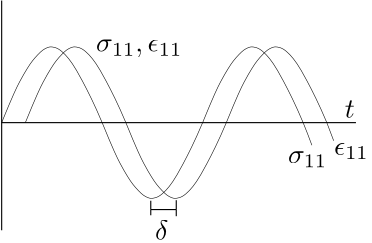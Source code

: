 <?xml version="1.0"?>
<!DOCTYPE ipe SYSTEM "ipe.dtd">
<ipe version="70212" creator="Ipe 7.2.13">
<info created="D:20200728134409" modified="D:20200729112409"/>
<ipestyle name="basic">
<symbol name="arrow/arc(spx)">
<path stroke="sym-stroke" fill="sym-stroke" pen="sym-pen">
0 0 m
-1 0.333 l
-1 -0.333 l
h
</path>
</symbol>
<symbol name="arrow/farc(spx)">
<path stroke="sym-stroke" fill="white" pen="sym-pen">
0 0 m
-1 0.333 l
-1 -0.333 l
h
</path>
</symbol>
<symbol name="arrow/ptarc(spx)">
<path stroke="sym-stroke" fill="sym-stroke" pen="sym-pen">
0 0 m
-1 0.333 l
-0.8 0 l
-1 -0.333 l
h
</path>
</symbol>
<symbol name="arrow/fptarc(spx)">
<path stroke="sym-stroke" fill="white" pen="sym-pen">
0 0 m
-1 0.333 l
-0.8 0 l
-1 -0.333 l
h
</path>
</symbol>
<symbol name="mark/circle(sx)" transformations="translations">
<path fill="sym-stroke">
0.6 0 0 0.6 0 0 e
0.4 0 0 0.4 0 0 e
</path>
</symbol>
<symbol name="mark/disk(sx)" transformations="translations">
<path fill="sym-stroke">
0.6 0 0 0.6 0 0 e
</path>
</symbol>
<symbol name="mark/fdisk(sfx)" transformations="translations">
<group>
<path fill="sym-fill">
0.5 0 0 0.5 0 0 e
</path>
<path fill="sym-stroke" fillrule="eofill">
0.6 0 0 0.6 0 0 e
0.4 0 0 0.4 0 0 e
</path>
</group>
</symbol>
<symbol name="mark/box(sx)" transformations="translations">
<path fill="sym-stroke" fillrule="eofill">
-0.6 -0.6 m
0.6 -0.6 l
0.6 0.6 l
-0.6 0.6 l
h
-0.4 -0.4 m
0.4 -0.4 l
0.4 0.4 l
-0.4 0.4 l
h
</path>
</symbol>
<symbol name="mark/square(sx)" transformations="translations">
<path fill="sym-stroke">
-0.6 -0.6 m
0.6 -0.6 l
0.6 0.6 l
-0.6 0.6 l
h
</path>
</symbol>
<symbol name="mark/fsquare(sfx)" transformations="translations">
<group>
<path fill="sym-fill">
-0.5 -0.5 m
0.5 -0.5 l
0.5 0.5 l
-0.5 0.5 l
h
</path>
<path fill="sym-stroke" fillrule="eofill">
-0.6 -0.6 m
0.6 -0.6 l
0.6 0.6 l
-0.6 0.6 l
h
-0.4 -0.4 m
0.4 -0.4 l
0.4 0.4 l
-0.4 0.4 l
h
</path>
</group>
</symbol>
<symbol name="mark/cross(sx)" transformations="translations">
<group>
<path fill="sym-stroke">
-0.43 -0.57 m
0.57 0.43 l
0.43 0.57 l
-0.57 -0.43 l
h
</path>
<path fill="sym-stroke">
-0.43 0.57 m
0.57 -0.43 l
0.43 -0.57 l
-0.57 0.43 l
h
</path>
</group>
</symbol>
<symbol name="arrow/fnormal(spx)">
<path stroke="sym-stroke" fill="white" pen="sym-pen">
0 0 m
-1 0.333 l
-1 -0.333 l
h
</path>
</symbol>
<symbol name="arrow/pointed(spx)">
<path stroke="sym-stroke" fill="sym-stroke" pen="sym-pen">
0 0 m
-1 0.333 l
-0.8 0 l
-1 -0.333 l
h
</path>
</symbol>
<symbol name="arrow/fpointed(spx)">
<path stroke="sym-stroke" fill="white" pen="sym-pen">
0 0 m
-1 0.333 l
-0.8 0 l
-1 -0.333 l
h
</path>
</symbol>
<symbol name="arrow/linear(spx)">
<path stroke="sym-stroke" pen="sym-pen">
-1 0.333 m
0 0 l
-1 -0.333 l
</path>
</symbol>
<symbol name="arrow/fdouble(spx)">
<path stroke="sym-stroke" fill="white" pen="sym-pen">
0 0 m
-1 0.333 l
-1 -0.333 l
h
-1 0 m
-2 0.333 l
-2 -0.333 l
h
</path>
</symbol>
<symbol name="arrow/double(spx)">
<path stroke="sym-stroke" fill="sym-stroke" pen="sym-pen">
0 0 m
-1 0.333 l
-1 -0.333 l
h
-1 0 m
-2 0.333 l
-2 -0.333 l
h
</path>
</symbol>
<pen name="heavier" value="0.8"/>
<pen name="fat" value="1.2"/>
<pen name="ultrafat" value="2"/>
<symbolsize name="large" value="5"/>
<symbolsize name="small" value="2"/>
<symbolsize name="tiny" value="1.1"/>
<arrowsize name="large" value="10"/>
<arrowsize name="small" value="5"/>
<arrowsize name="tiny" value="3"/>
<color name="red" value="1 0 0"/>
<color name="green" value="0 1 0"/>
<color name="blue" value="0 0 1"/>
<color name="yellow" value="1 1 0"/>
<color name="orange" value="1 0.647 0"/>
<color name="gold" value="1 0.843 0"/>
<color name="purple" value="0.627 0.125 0.941"/>
<color name="gray" value="0.745"/>
<color name="brown" value="0.647 0.165 0.165"/>
<color name="navy" value="0 0 0.502"/>
<color name="pink" value="1 0.753 0.796"/>
<color name="seagreen" value="0.18 0.545 0.341"/>
<color name="turquoise" value="0.251 0.878 0.816"/>
<color name="violet" value="0.933 0.51 0.933"/>
<color name="darkblue" value="0 0 0.545"/>
<color name="darkcyan" value="0 0.545 0.545"/>
<color name="darkgray" value="0.663"/>
<color name="darkgreen" value="0 0.392 0"/>
<color name="darkmagenta" value="0.545 0 0.545"/>
<color name="darkorange" value="1 0.549 0"/>
<color name="darkred" value="0.545 0 0"/>
<color name="lightblue" value="0.678 0.847 0.902"/>
<color name="lightcyan" value="0.878 1 1"/>
<color name="lightgray" value="0.827"/>
<color name="lightgreen" value="0.565 0.933 0.565"/>
<color name="lightyellow" value="1 1 0.878"/>
<dashstyle name="dashed" value="[4] 0"/>
<dashstyle name="dotted" value="[1 3] 0"/>
<dashstyle name="dash dotted" value="[4 2 1 2] 0"/>
<dashstyle name="dash dot dotted" value="[4 2 1 2 1 2] 0"/>
<textsize name="large" value="\large"/>
<textsize name="small" value="\small"/>
<textsize name="tiny" value="\tiny"/>
<textsize name="Large" value="\Large"/>
<textsize name="LARGE" value="\LARGE"/>
<textsize name="huge" value="\huge"/>
<textsize name="Huge" value="\Huge"/>
<textsize name="footnote" value="\footnotesize"/>
<textstyle name="center" begin="\begin{center}" end="\end{center}"/>
<textstyle name="itemize" begin="\begin{itemize}" end="\end{itemize}"/>
<textstyle name="item" begin="\begin{itemize}\item{}" end="\end{itemize}"/>
<gridsize name="4 pts" value="4"/>
<gridsize name="8 pts (~3 mm)" value="8"/>
<gridsize name="16 pts (~6 mm)" value="16"/>
<gridsize name="32 pts (~12 mm)" value="32"/>
<gridsize name="10 pts (~3.5 mm)" value="10"/>
<gridsize name="20 pts (~7 mm)" value="20"/>
<gridsize name="14 pts (~5 mm)" value="14"/>
<gridsize name="28 pts (~10 mm)" value="28"/>
<gridsize name="56 pts (~20 mm)" value="56"/>
<anglesize name="90 deg" value="90"/>
<anglesize name="60 deg" value="60"/>
<anglesize name="45 deg" value="45"/>
<anglesize name="30 deg" value="30"/>
<anglesize name="22.5 deg" value="22.5"/>
<opacity name="10%" value="0.1"/>
<opacity name="30%" value="0.3"/>
<opacity name="50%" value="0.5"/>
<opacity name="75%" value="0.75"/>
<tiling name="falling" angle="-60" step="4" width="1"/>
<tiling name="rising" angle="30" step="4" width="1"/>
</ipestyle>
<page>
<layer name="alpha"/>
<layer name="beta"/>
<view layers="alpha beta" active="beta"/>
<path layer="beta" matrix="0.52584 0 0 0.52584 63.279 224.398" stroke="black">
133.455 315.985 m
133.455 473.253 l
</path>
<path matrix="0.52584 0 0 0.52584 63.279 224.398" stroke="black">
133.455 389.687 m
376.006 389.687 l
</path>
<path matrix="0.52584 0 0 0.52584 63.279 224.398" stroke="black" pen="0.2">
133.455 389.687 m
141.064 408.339
145.996 418.489
151.309 427.406
154.439 432.054
158.423 436.513
161.743 439.643
164.684 441.066
166.297 441.541
167.956 441.597
172.083 440.687
177.016 436.418
181.664 430.631
187.451 420.955
196.937 402.363
202.249 389.687 c
</path>
<path matrix="0.52584 0 0 -0.52584 99.4539 634.224" stroke="black" pen="0.2">
133.455 389.687 m
141.064 408.339
145.996 418.489
151.309 427.406
154.439 432.054
158.423 436.513
161.743 439.643
164.684 441.066
166.297 441.541
167.956 441.597
172.083 440.687
177.016 436.418
181.664 430.631
187.451 420.955
196.937 402.363
202.249 389.687 c
</path>
<path matrix="0.52584 0 0 0.52584 135.628 224.398" stroke="black" pen="0.2">
133.455 389.687 m
141.064 408.339
145.996 418.489
151.309 427.406
154.439 432.054
158.423 436.513
161.743 439.643
164.684 441.066
166.297 441.541
167.956 441.597
172.083 440.687
177.016 436.418
181.664 430.631
187.451 420.955
196.937 402.363
202.249 389.687 c
</path>
<path matrix="0.52584 0 0 0.52584 71.807 224.398" stroke="black" pen="0.2">
133.455 389.687 m
141.064 408.339
145.996 418.489
151.309 427.406
154.439 432.054
158.423 436.513
161.743 439.643
164.684 441.066
166.297 441.541
167.956 441.597
172.083 440.687
177.016 436.418
181.664 430.631
187.451 420.955
196.937 402.363
202.249 389.687 c
</path>
<path matrix="0.52584 0 0 0.52584 144.157 224.398" stroke="black" pen="0.2">
133.455 389.687 m
141.064 408.339
145.996 418.489
151.309 427.406
154.439 432.054
158.423 436.513
161.743 439.643
164.684 441.066
166.297 441.541
167.956 441.597
172.083 440.687
177.016 436.418
181.664 430.631
187.451 420.955
196.937 402.363
202.249 389.687 c
</path>
<path matrix="0.52584 0 0 -0.52584 107.982 634.224" stroke="black" pen="0.2">
133.455 389.687 m
141.064 408.339
145.996 418.489
151.309 427.406
154.439 432.054
158.423 436.513
161.743 439.643
164.684 441.066
166.297 441.541
167.956 441.597
172.083 440.687
177.016 436.418
181.664 430.631
187.451 420.955
196.937 402.363
202.249 389.687 c
</path>
<text matrix="0.52584 0 0 0.52584 57.8677 226.055" transformations="translations" pos="208.377 435.164" stroke="black" type="label" width="31.046" height="4.297" depth="1.93" valign="baseline" style="math">\sigma_{11}, \epsilon_{11}</text>
<text matrix="0.52584 0 0 0.52584 39.3297 232.177" transformations="translations" pos="413.963 378.192" stroke="black" type="label" width="3.598" height="6.128" depth="0" valign="baseline" style="math">t</text>
<path matrix="0.52584 0 0 0.52584 63.279 224.398" stroke="black">
235.532 330.174 m
252.984 330.174 l
</path>
<path matrix="0.52584 0 0 0.52584 63.279 224.398" stroke="black" pen="0.2">
339.837 389.687 m
343.084 381.768
345.832 374.211 c
</path>
<path matrix="0.52584 0 0 0.52584 63.279 224.398" stroke="black" pen="0.2">
356.055 389.687 m
358.199 384.079
360.76 377.271 c
</path>
<text matrix="0.52584 0 0 0.52584 56.1081 221.112" transformations="translations" pos="343.119 368.184" stroke="black" type="label" width="14.133" height="4.294" depth="1.49" valign="baseline" style="math">\sigma_{11}</text>
<text matrix="0.52584 0 0 0.52584 62.1859 221.508" transformations="translations" pos="362.999 373.053" stroke="black" type="label" width="12.484" height="4.294" depth="1.49" valign="baseline" style="math">\epsilon_{11}</text>
<text matrix="0.52584 0 0 0.52584 60.0108 216.207" transformations="translations" pos="244.563 325.102" stroke="black" type="label" width="4.805" height="6.918" depth="0" valign="baseline" style="math">\delta</text>
<path stroke="black">
187.131 398.017 m
187.131 401.185 l
</path>
<path matrix="0.52584 0 0 0.52584 63.279 224.398" stroke="black">
252.984 330.174 m
252.984 325.621 l
</path>
<path stroke="black">
196.308 398.017 m
196.308 401.376 l
</path>
<path matrix="0.52584 0 0 0.52584 63.279 224.398" stroke="black">
235.532 330.174 m
235.532 326.249 l
</path>
</page>
</ipe>
